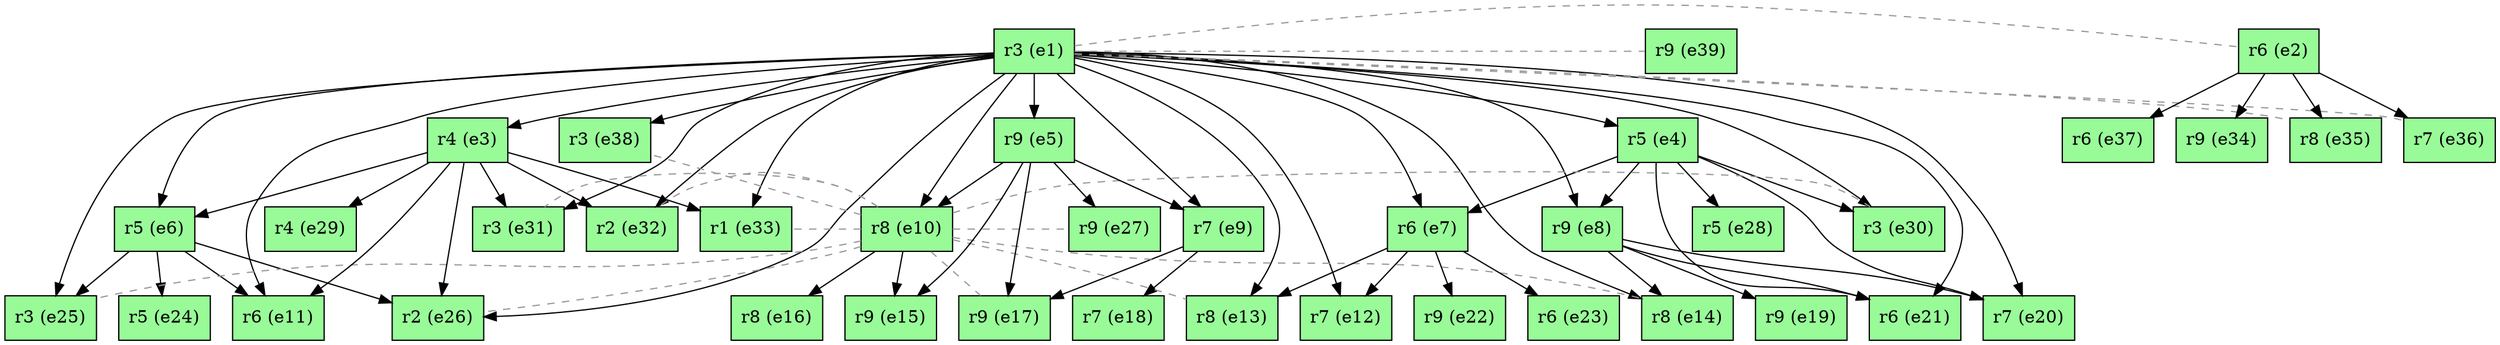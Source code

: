 digraph test {
  e1 -> e20;
  e1 -> e12;
  e1 -> e25;
  e1 -> e9;
  e1 -> e30;
  e1 -> e31;
  e1 -> e38;
  e1 -> e6;
  e1 -> e4;
  e1 -> e14;
  e1 -> e13;
  e1 -> e26;
  e1 -> e10;
  e1 -> e32;
  e1 -> e33;
  e1 -> e3;
  e1 -> e11;
  e1 -> e8;
  e1 -> e7;
  e1 -> e5;
  e1 -> e21;
  e2 -> e36;
  e2 -> e37;
  e2 -> e34;
  e2 -> e35;
  e3 -> e29;
  e3 -> e33;
  e3 -> e26;
  e3 -> e32;
  e3 -> e6;
  e3 -> e31;
  e3 -> e11;
  e4 -> e8;
  e4 -> e7;
  e4 -> e28;
  e4 -> e20;
  e4 -> e21;
  e4 -> e30;
  e5 -> e17;
  e5 -> e27;
  e5 -> e10;
  e5 -> e15;
  e5 -> e9;
  e6 -> e11;
  e6 -> e24;
  e6 -> e26;
  e6 -> e25;
  e7 -> e12;
  e7 -> e23;
  e7 -> e22;
  e7 -> e13;
  e8 -> e19;
  e8 -> e14;
  e8 -> e20;
  e8 -> e21;
  e9 -> e18;
  e9 -> e17;
  e10 -> e15;
  e10 -> e16;

//conflicts
  e1 -> e2 [arrowhead=none color=gray60 style=dashed constraint=false];
  e1 -> e35 [arrowhead=none color=gray60 style=dashed constraint=false];
  e1 -> e36 [arrowhead=none color=gray60 style=dashed constraint=false];
  e1 -> e39 [arrowhead=none color=gray60 style=dashed constraint=false];
  e10 -> e13 [arrowhead=none color=gray60 style=dashed constraint=false];
  e10 -> e14 [arrowhead=none color=gray60 style=dashed constraint=false];
  e10 -> e17 [arrowhead=none color=gray60 style=dashed constraint=false];
  e10 -> e25 [arrowhead=none color=gray60 style=dashed constraint=false];
  e10 -> e26 [arrowhead=none color=gray60 style=dashed constraint=false];
  e10 -> e27 [arrowhead=none color=gray60 style=dashed constraint=false];
  e10 -> e30 [arrowhead=none color=gray60 style=dashed constraint=false];
  e10 -> e31 [arrowhead=none color=gray60 style=dashed constraint=false];
  e10 -> e32 [arrowhead=none color=gray60 style=dashed constraint=false];
  e10 -> e33 [arrowhead=none color=gray60 style=dashed constraint=false];
  e10 -> e38 [arrowhead=none color=gray60 style=dashed constraint=false];

  e1 [fillcolor=palegreen label="r3 (e1)" shape=box style=filled];
  e2 [fillcolor=palegreen label="r6 (e2)" shape=box style=filled];
  e3 [fillcolor=palegreen label="r4 (e3)" shape=box style=filled];
  e4 [fillcolor=palegreen label="r5 (e4)" shape=box style=filled];
  e5 [fillcolor=palegreen label="r9 (e5)" shape=box style=filled];
  e6 [fillcolor=palegreen label="r5 (e6)" shape=box style=filled];
  e7 [fillcolor=palegreen label="r6 (e7)" shape=box style=filled];
  e8 [fillcolor=palegreen label="r9 (e8)" shape=box style=filled];
  e9 [fillcolor=palegreen label="r7 (e9)" shape=box style=filled];
  e10 [fillcolor=palegreen label="r8 (e10)" shape=box style=filled];
  e11 [fillcolor=palegreen label="r6 (e11)" shape=box style=filled];
  e12 [fillcolor=palegreen label="r7 (e12)" shape=box style=filled];
  e13 [fillcolor=palegreen label="r8 (e13)" shape=box style=filled];
  e14 [fillcolor=palegreen label="r8 (e14)" shape=box style=filled];
  e15 [fillcolor=palegreen label="r9 (e15)" shape=box style=filled];
  e16 [fillcolor=palegreen label="r8 (e16)" shape=box style=filled];
  e17 [fillcolor=palegreen label="r9 (e17)" shape=box style=filled];
  e18 [fillcolor=palegreen label="r7 (e18)" shape=box style=filled];
  e19 [fillcolor=palegreen label="r9 (e19)" shape=box style=filled];
  e20 [fillcolor=palegreen label="r7 (e20)" shape=box style=filled];
  e21 [fillcolor=palegreen label="r6 (e21)" shape=box style=filled];
  e22 [fillcolor=palegreen label="r9 (e22)" shape=box style=filled];
  e23 [fillcolor=palegreen label="r6 (e23)" shape=box style=filled];
  e24 [fillcolor=palegreen label="r5 (e24)" shape=box style=filled];
  e25 [fillcolor=palegreen label="r3 (e25)" shape=box style=filled];
  e26 [fillcolor=palegreen label="r2 (e26)" shape=box style=filled];
  e27 [fillcolor=palegreen label="r9 (e27)" shape=box style=filled];
  e28 [fillcolor=palegreen label="r5 (e28)" shape=box style=filled];
  e29 [fillcolor=palegreen label="r4 (e29)" shape=box style=filled];
  e30 [fillcolor=palegreen label="r3 (e30)" shape=box style=filled];
  e31 [fillcolor=palegreen label="r3 (e31)" shape=box style=filled];
  e32 [fillcolor=palegreen label="r2 (e32)" shape=box style=filled];
  e33 [fillcolor=palegreen label="r1 (e33)" shape=box style=filled];
  e34 [fillcolor=palegreen label="r9 (e34)" shape=box style=filled];
  e35 [fillcolor=palegreen label="r8 (e35)" shape=box style=filled];
  e36 [fillcolor=palegreen label="r7 (e36)" shape=box style=filled];
  e37 [fillcolor=palegreen label="r6 (e37)" shape=box style=filled];
  e38 [fillcolor=palegreen label="r3 (e38)" shape=box style=filled];
  e39 [fillcolor=palegreen label="r9 (e39)" shape=box style=filled];
}
